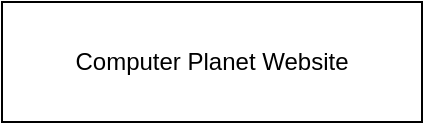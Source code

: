 <mxfile version="20.5.1" type="device"><diagram id="GjXL0axjHKEwg_CeB1D6" name="Page-1"><mxGraphModel dx="2015" dy="1154" grid="1" gridSize="10" guides="1" tooltips="1" connect="1" arrows="1" fold="1" page="1" pageScale="1" pageWidth="850" pageHeight="1100" math="0" shadow="0"><root><mxCell id="0"/><mxCell id="1" parent="0"/><mxCell id="ivnC0d2DzgW9ps6McW6M-1" value="Computer Planet Website" style="rounded=0;whiteSpace=wrap;html=1;" vertex="1" parent="1"><mxGeometry x="270" y="560" width="210" height="60" as="geometry"/></mxCell></root></mxGraphModel></diagram></mxfile>